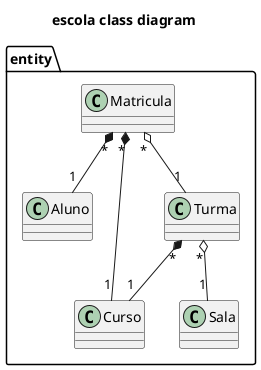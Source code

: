 @startuml

title escola class diagram


package entity {
    Matricula "*" *-- "1" Aluno
    Matricula "*" *-- "1" Curso
    Matricula "*" o-- "1" Turma
    Turma "*" o-- "1" Sala
    Turma "*" *-- "1" Curso
}


@enduml